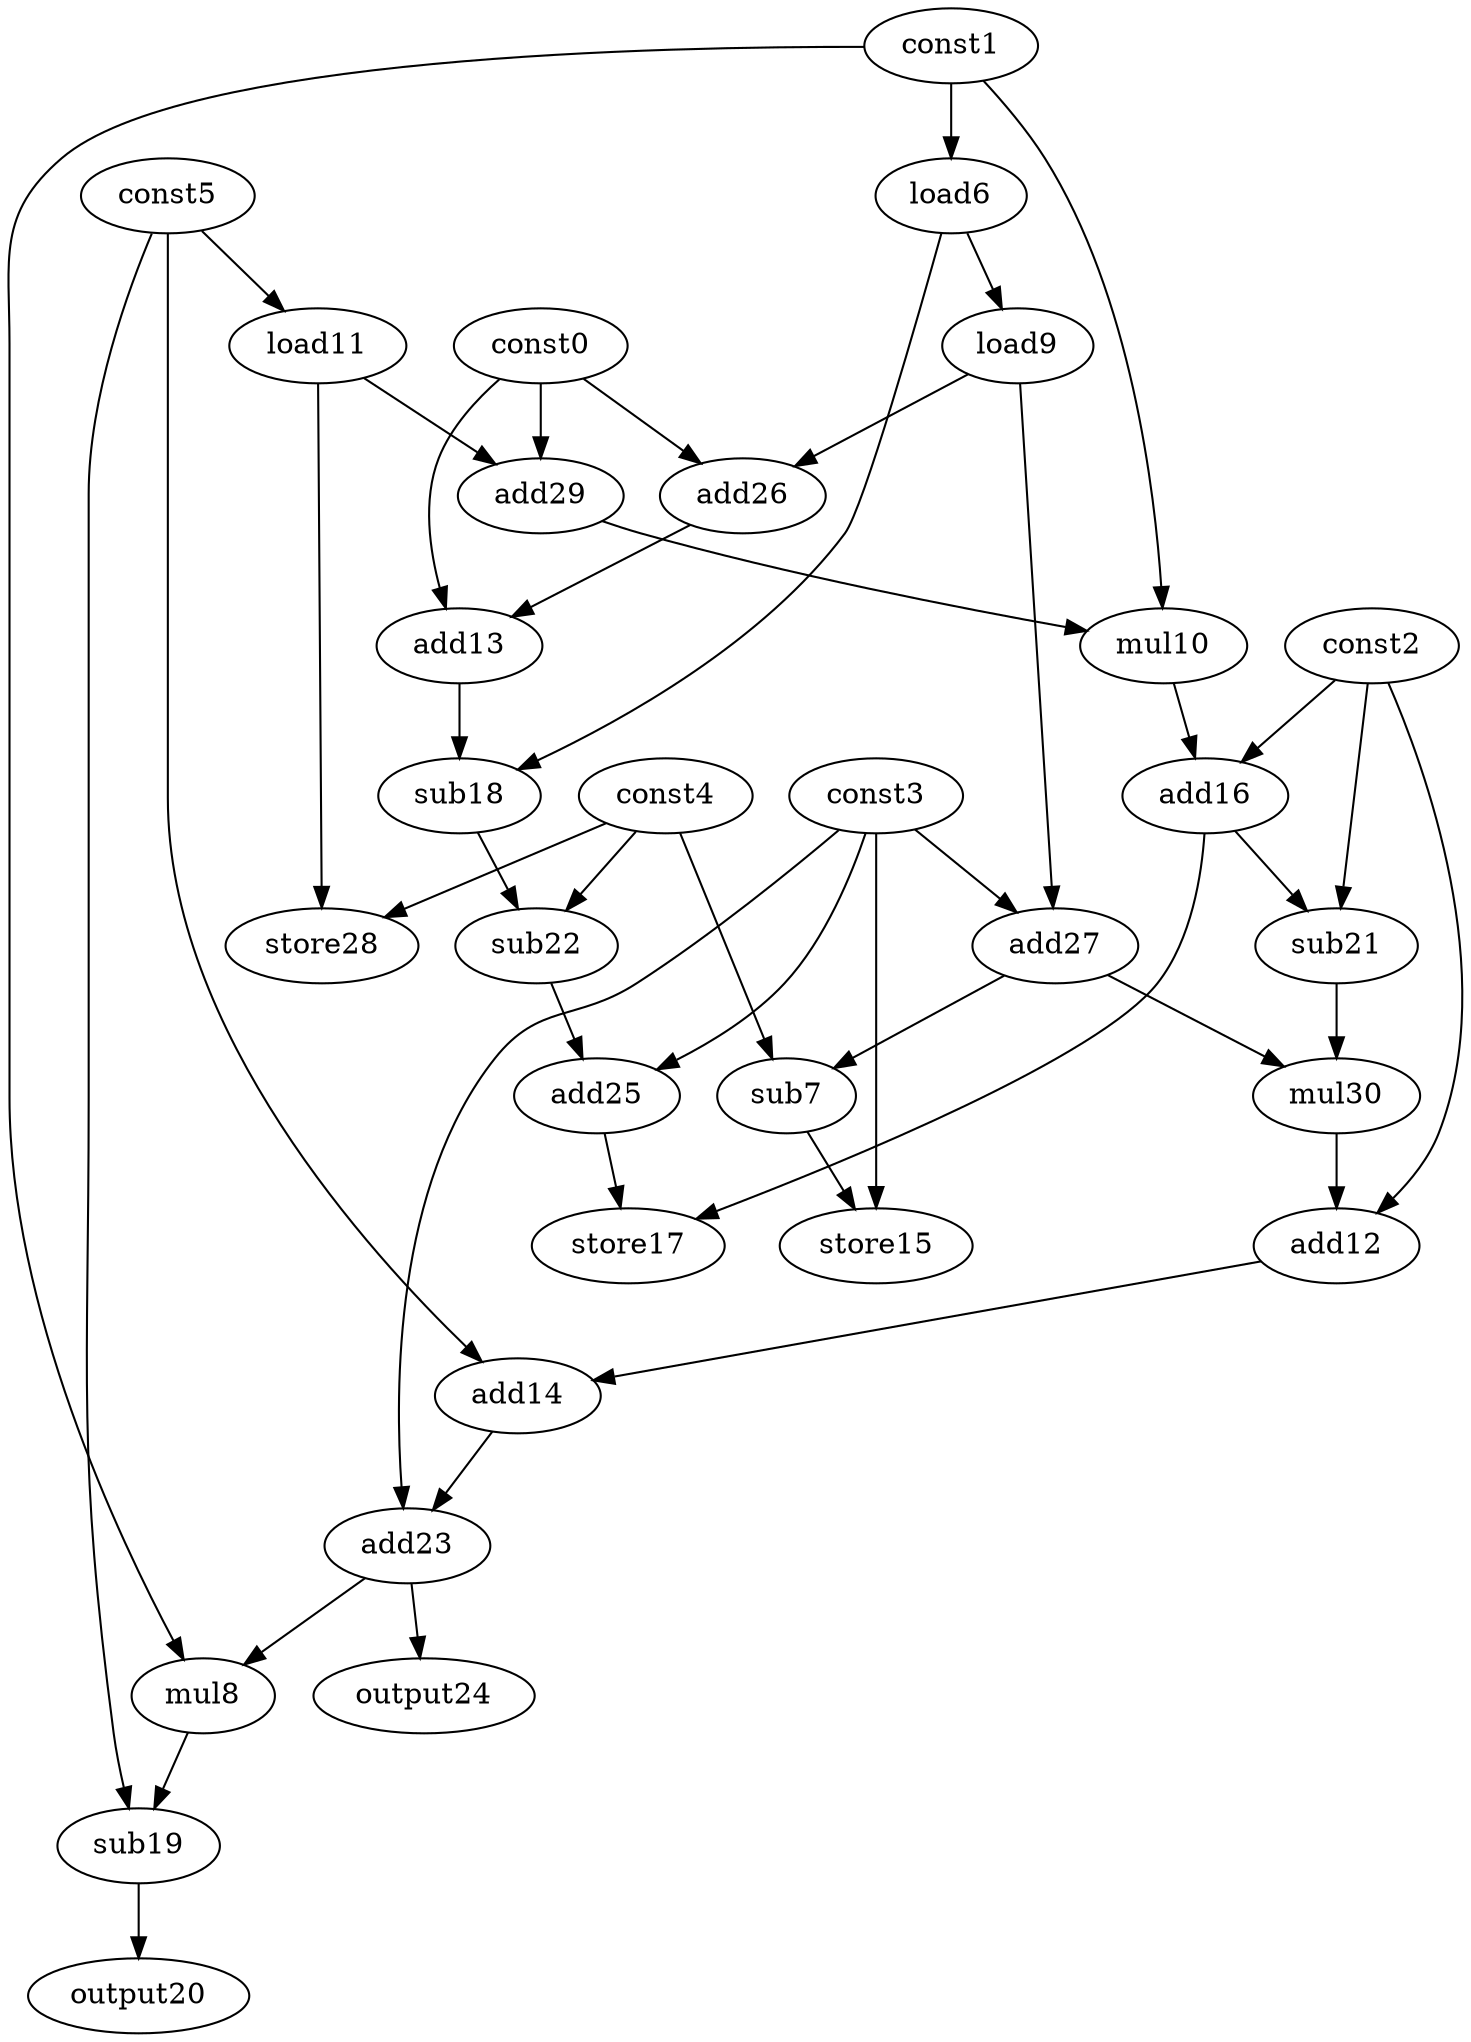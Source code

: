 digraph G { 
const0[opcode=const]; 
const1[opcode=const]; 
const2[opcode=const]; 
const3[opcode=const]; 
const4[opcode=const]; 
const5[opcode=const]; 
load6[opcode=load]; 
sub7[opcode=sub]; 
mul8[opcode=mul]; 
load9[opcode=load]; 
mul10[opcode=mul]; 
load11[opcode=load]; 
add12[opcode=add]; 
add13[opcode=add]; 
add14[opcode=add]; 
store15[opcode=store]; 
add16[opcode=add]; 
store17[opcode=store]; 
sub18[opcode=sub]; 
sub19[opcode=sub]; 
output20[opcode=output]; 
sub21[opcode=sub]; 
sub22[opcode=sub]; 
add23[opcode=add]; 
output24[opcode=output]; 
add25[opcode=add]; 
add26[opcode=add]; 
add27[opcode=add]; 
store28[opcode=store]; 
add29[opcode=add]; 
mul30[opcode=mul]; 
const1->load6[operand=0];
const5->load11[operand=0];
load6->load9[operand=0];
load11->store28[operand=0];
const4->store28[operand=1];
const0->add29[operand=0];
load11->add29[operand=1];
const1->mul10[operand=0];
add29->mul10[operand=1];
const0->add26[operand=0];
load9->add26[operand=1];
load9->add27[operand=0];
const3->add27[operand=1];
add27->sub7[operand=0];
const4->sub7[operand=1];
const0->add13[operand=0];
add26->add13[operand=1];
const2->add16[operand=0];
mul10->add16[operand=1];
const3->store15[operand=0];
sub7->store15[operand=1];
add13->sub18[operand=0];
load6->sub18[operand=1];
add16->sub21[operand=0];
const2->sub21[operand=1];
sub18->sub22[operand=0];
const4->sub22[operand=1];
add27->mul30[operand=0];
sub21->mul30[operand=1];
const2->add12[operand=0];
mul30->add12[operand=1];
const3->add25[operand=0];
sub22->add25[operand=1];
add12->add14[operand=0];
const5->add14[operand=1];
add16->store17[operand=0];
add25->store17[operand=1];
const3->add23[operand=0];
add14->add23[operand=1];
const1->mul8[operand=0];
add23->mul8[operand=1];
add23->output24[operand=0];
mul8->sub19[operand=0];
const5->sub19[operand=1];
sub19->output20[operand=0];
}
